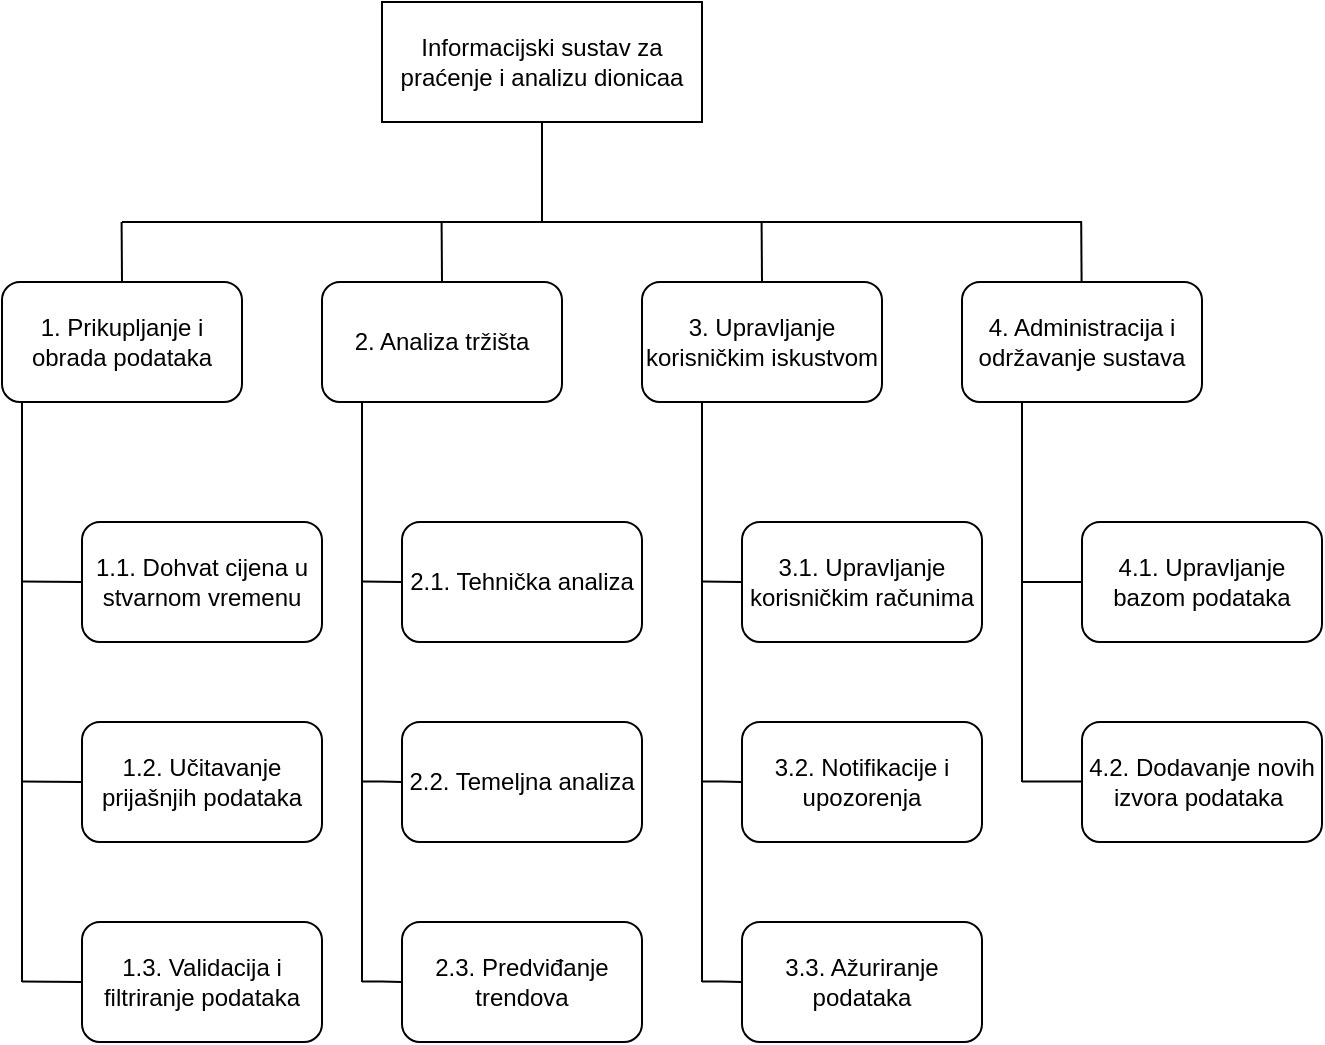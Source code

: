<mxfile version="27.1.5">
  <diagram name="Page-1" id="ah4-4o1aJsZ9hj4hK-Dv">
    <mxGraphModel dx="1181" dy="654" grid="1" gridSize="10" guides="1" tooltips="1" connect="1" arrows="1" fold="1" page="1" pageScale="1" pageWidth="827" pageHeight="1169" math="0" shadow="0">
      <root>
        <mxCell id="0" />
        <mxCell id="1" parent="0" />
        <mxCell id="g1hJZHoWsPPVvcOoxAAN-13" value="&lt;font&gt;Informacijski sustav za praćenje i analizu dionicaa&lt;/font&gt;" style="rounded=0;whiteSpace=wrap;html=1;fontColor=light-dark(#000000,#000000);fillColor=light-dark(#FFFFFF,#E0E0E0);strokeColor=light-dark(#000000,#000000);" parent="1" vertex="1">
          <mxGeometry x="320" y="210" width="160" height="60" as="geometry" />
        </mxCell>
        <mxCell id="K3CmXNry2SXfEpvoEd8a-2" value="&lt;font style=&quot;color: light-dark(rgb(0, 0, 0), rgb(0, 0, 0));&quot;&gt;1. Prikupljanje i obrada podataka&lt;/font&gt;" style="rounded=1;whiteSpace=wrap;html=1;fillColor=light-dark(#FFFFFF,#FFFFFF);" parent="1" vertex="1">
          <mxGeometry x="130" y="350" width="120" height="60" as="geometry" />
        </mxCell>
        <mxCell id="K3CmXNry2SXfEpvoEd8a-4" value="&lt;font style=&quot;color: light-dark(rgb(0, 0, 0), rgb(0, 0, 0));&quot;&gt;2. Analiza tržišta&lt;/font&gt;" style="rounded=1;whiteSpace=wrap;html=1;fillColor=light-dark(#FFFFFF,#FFFFFF);" parent="1" vertex="1">
          <mxGeometry x="290" y="350" width="120" height="60" as="geometry" />
        </mxCell>
        <mxCell id="K3CmXNry2SXfEpvoEd8a-5" value="&lt;font style=&quot;color: light-dark(rgb(0, 0, 0), rgb(0, 0, 0));&quot;&gt;3. Upravljanje korisničkim iskustvom&lt;/font&gt;" style="rounded=1;whiteSpace=wrap;html=1;fillColor=light-dark(#FFFFFF,#FFFFFF);" parent="1" vertex="1">
          <mxGeometry x="450" y="350" width="120" height="60" as="geometry" />
        </mxCell>
        <mxCell id="K3CmXNry2SXfEpvoEd8a-6" value="&lt;font style=&quot;color: light-dark(rgb(0, 0, 0), rgb(0, 0, 0));&quot;&gt;4. Administracija i održavanje sustava&lt;/font&gt;" style="rounded=1;whiteSpace=wrap;html=1;fillColor=light-dark(#FFFFFF,#FFFFFF);" parent="1" vertex="1">
          <mxGeometry x="610" y="350" width="120" height="60" as="geometry" />
        </mxCell>
        <mxCell id="K3CmXNry2SXfEpvoEd8a-7" value="&lt;font style=&quot;color: light-dark(rgb(0, 0, 0), rgb(0, 0, 0));&quot;&gt;1.1. Dohvat cijena u stvarnom vremenu&lt;/font&gt;" style="rounded=1;whiteSpace=wrap;html=1;fillColor=light-dark(#FFFFFF,#FFFFFF);" parent="1" vertex="1">
          <mxGeometry x="170" y="470" width="120" height="60" as="geometry" />
        </mxCell>
        <mxCell id="K3CmXNry2SXfEpvoEd8a-8" value="&lt;font style=&quot;color: light-dark(rgb(0, 0, 0), rgb(0, 0, 0));&quot;&gt;1.2. Učitavanje prijašnjih podataka&lt;/font&gt;" style="rounded=1;whiteSpace=wrap;html=1;fillColor=light-dark(#FFFFFF,#FFFFFF);" parent="1" vertex="1">
          <mxGeometry x="170" y="570" width="120" height="60" as="geometry" />
        </mxCell>
        <mxCell id="K3CmXNry2SXfEpvoEd8a-9" value="&lt;font style=&quot;color: light-dark(rgb(0, 0, 0), rgb(0, 0, 0));&quot;&gt;1.3. Validacija i filtriranje podataka&lt;/font&gt;" style="rounded=1;whiteSpace=wrap;html=1;fillColor=light-dark(#FFFFFF,#FFFFFF);" parent="1" vertex="1">
          <mxGeometry x="170" y="670" width="120" height="60" as="geometry" />
        </mxCell>
        <mxCell id="K3CmXNry2SXfEpvoEd8a-10" value="&lt;font style=&quot;color: light-dark(rgb(0, 0, 0), rgb(0, 0, 0));&quot;&gt;2.1. Tehnička analiza&lt;/font&gt;" style="rounded=1;whiteSpace=wrap;html=1;fillColor=light-dark(#FFFFFF,#FFFFFF);" parent="1" vertex="1">
          <mxGeometry x="330" y="470" width="120" height="60" as="geometry" />
        </mxCell>
        <mxCell id="K3CmXNry2SXfEpvoEd8a-11" value="&lt;font style=&quot;color: light-dark(rgb(0, 0, 0), rgb(0, 0, 0));&quot;&gt;2.2. Temeljna analiza&lt;/font&gt;" style="rounded=1;whiteSpace=wrap;html=1;fillColor=light-dark(#FFFFFF,#FFFFFF);" parent="1" vertex="1">
          <mxGeometry x="330" y="570" width="120" height="60" as="geometry" />
        </mxCell>
        <mxCell id="K3CmXNry2SXfEpvoEd8a-12" value="&lt;font style=&quot;color: light-dark(rgb(0, 0, 0), rgb(0, 0, 0));&quot;&gt;2.3. Predviđanje trendova&lt;/font&gt;" style="rounded=1;whiteSpace=wrap;html=1;fillColor=light-dark(#FFFFFF,#FFFFFF);" parent="1" vertex="1">
          <mxGeometry x="330" y="670" width="120" height="60" as="geometry" />
        </mxCell>
        <mxCell id="K3CmXNry2SXfEpvoEd8a-13" value="&lt;font style=&quot;color: light-dark(rgb(0, 0, 0), rgb(0, 0, 0));&quot;&gt;3.1. Upravljanje korisničkim računima&lt;/font&gt;" style="rounded=1;whiteSpace=wrap;html=1;fillColor=light-dark(#FFFFFF,#FFFFFF);" parent="1" vertex="1">
          <mxGeometry x="500" y="470" width="120" height="60" as="geometry" />
        </mxCell>
        <mxCell id="K3CmXNry2SXfEpvoEd8a-14" value="&lt;font style=&quot;color: light-dark(rgb(0, 0, 0), rgb(0, 0, 0));&quot;&gt;3.2. Notifikacije i upozorenja&lt;/font&gt;" style="rounded=1;whiteSpace=wrap;html=1;fillColor=light-dark(#FFFFFF,#FFFFFF);" parent="1" vertex="1">
          <mxGeometry x="500" y="570" width="120" height="60" as="geometry" />
        </mxCell>
        <mxCell id="K3CmXNry2SXfEpvoEd8a-16" value="&lt;font style=&quot;color: light-dark(rgb(0, 0, 0), rgb(0, 0, 0));&quot;&gt;4.1. Upravljanje bazom podataka&lt;/font&gt;" style="rounded=1;whiteSpace=wrap;html=1;fillColor=light-dark(#FFFFFF,#FFFFFF);" parent="1" vertex="1">
          <mxGeometry x="670" y="470" width="120" height="60" as="geometry" />
        </mxCell>
        <mxCell id="K3CmXNry2SXfEpvoEd8a-17" value="&lt;font style=&quot;color: light-dark(rgb(0, 0, 0), rgb(0, 0, 0));&quot;&gt;3.3. Ažuriranje podataka&lt;/font&gt;" style="rounded=1;whiteSpace=wrap;html=1;fillColor=light-dark(#FFFFFF,#FFFFFF);" parent="1" vertex="1">
          <mxGeometry x="500" y="670" width="120" height="60" as="geometry" />
        </mxCell>
        <mxCell id="K3CmXNry2SXfEpvoEd8a-19" value="&lt;font style=&quot;color: light-dark(rgb(0, 0, 0), rgb(0, 0, 0));&quot;&gt;4.2. Dodavanje novih izvora podataka&amp;nbsp;&lt;/font&gt;" style="rounded=1;whiteSpace=wrap;html=1;fillColor=light-dark(#FFFFFF,#FFFFFF);" parent="1" vertex="1">
          <mxGeometry x="670" y="570" width="120" height="60" as="geometry" />
        </mxCell>
        <mxCell id="zu8j-n_XuS7JmLwN81Zv-3" value="" style="endArrow=none;html=1;rounded=0;" edge="1" parent="1">
          <mxGeometry width="50" height="50" relative="1" as="geometry">
            <mxPoint x="190" y="320" as="sourcePoint" />
            <mxPoint x="670" y="320" as="targetPoint" />
          </mxGeometry>
        </mxCell>
        <mxCell id="zu8j-n_XuS7JmLwN81Zv-4" value="" style="endArrow=none;html=1;rounded=0;entryX=0.5;entryY=1;entryDx=0;entryDy=0;" edge="1" parent="1" target="g1hJZHoWsPPVvcOoxAAN-13">
          <mxGeometry width="50" height="50" relative="1" as="geometry">
            <mxPoint x="400" y="320" as="sourcePoint" />
            <mxPoint x="430" y="390" as="targetPoint" />
          </mxGeometry>
        </mxCell>
        <mxCell id="zu8j-n_XuS7JmLwN81Zv-5" value="" style="endArrow=none;html=1;rounded=0;entryX=0.5;entryY=1;entryDx=0;entryDy=0;" edge="1" parent="1">
          <mxGeometry width="50" height="50" relative="1" as="geometry">
            <mxPoint x="190" y="350" as="sourcePoint" />
            <mxPoint x="189.8" y="320" as="targetPoint" />
          </mxGeometry>
        </mxCell>
        <mxCell id="zu8j-n_XuS7JmLwN81Zv-6" value="" style="endArrow=none;html=1;rounded=0;entryX=0.5;entryY=1;entryDx=0;entryDy=0;" edge="1" parent="1">
          <mxGeometry width="50" height="50" relative="1" as="geometry">
            <mxPoint x="350" y="350" as="sourcePoint" />
            <mxPoint x="349.8" y="320" as="targetPoint" />
          </mxGeometry>
        </mxCell>
        <mxCell id="zu8j-n_XuS7JmLwN81Zv-7" value="" style="endArrow=none;html=1;rounded=0;entryX=0.5;entryY=1;entryDx=0;entryDy=0;" edge="1" parent="1">
          <mxGeometry width="50" height="50" relative="1" as="geometry">
            <mxPoint x="510" y="350" as="sourcePoint" />
            <mxPoint x="509.8" y="320" as="targetPoint" />
          </mxGeometry>
        </mxCell>
        <mxCell id="zu8j-n_XuS7JmLwN81Zv-8" value="" style="endArrow=none;html=1;rounded=0;entryX=0.5;entryY=1;entryDx=0;entryDy=0;" edge="1" parent="1">
          <mxGeometry width="50" height="50" relative="1" as="geometry">
            <mxPoint x="669.8" y="350" as="sourcePoint" />
            <mxPoint x="669.6" y="320" as="targetPoint" />
          </mxGeometry>
        </mxCell>
        <mxCell id="zu8j-n_XuS7JmLwN81Zv-9" value="" style="endArrow=none;html=1;rounded=0;entryX=0.25;entryY=1;entryDx=0;entryDy=0;" edge="1" parent="1" target="K3CmXNry2SXfEpvoEd8a-6">
          <mxGeometry width="50" height="50" relative="1" as="geometry">
            <mxPoint x="640" y="600" as="sourcePoint" />
            <mxPoint x="630" y="450" as="targetPoint" />
          </mxGeometry>
        </mxCell>
        <mxCell id="zu8j-n_XuS7JmLwN81Zv-10" value="" style="endArrow=none;html=1;rounded=0;entryX=0;entryY=0.5;entryDx=0;entryDy=0;" edge="1" parent="1" target="K3CmXNry2SXfEpvoEd8a-16">
          <mxGeometry width="50" height="50" relative="1" as="geometry">
            <mxPoint x="640" y="500" as="sourcePoint" />
            <mxPoint x="1220" y="430" as="targetPoint" />
          </mxGeometry>
        </mxCell>
        <mxCell id="zu8j-n_XuS7JmLwN81Zv-11" value="" style="endArrow=none;html=1;rounded=0;entryX=0;entryY=0.5;entryDx=0;entryDy=0;" edge="1" parent="1">
          <mxGeometry width="50" height="50" relative="1" as="geometry">
            <mxPoint x="640" y="599.8" as="sourcePoint" />
            <mxPoint x="670" y="599.8" as="targetPoint" />
          </mxGeometry>
        </mxCell>
        <mxCell id="zu8j-n_XuS7JmLwN81Zv-12" value="" style="endArrow=none;html=1;rounded=0;entryX=0.25;entryY=1;entryDx=0;entryDy=0;" edge="1" parent="1" target="K3CmXNry2SXfEpvoEd8a-5">
          <mxGeometry width="50" height="50" relative="1" as="geometry">
            <mxPoint x="480" y="700" as="sourcePoint" />
            <mxPoint x="470" y="430" as="targetPoint" />
          </mxGeometry>
        </mxCell>
        <mxCell id="zu8j-n_XuS7JmLwN81Zv-13" value="" style="endArrow=none;html=1;rounded=0;" edge="1" parent="1">
          <mxGeometry width="50" height="50" relative="1" as="geometry">
            <mxPoint x="480" y="499.8" as="sourcePoint" />
            <mxPoint x="500" y="500" as="targetPoint" />
          </mxGeometry>
        </mxCell>
        <mxCell id="zu8j-n_XuS7JmLwN81Zv-14" value="" style="endArrow=none;html=1;rounded=0;" edge="1" parent="1">
          <mxGeometry width="50" height="50" relative="1" as="geometry">
            <mxPoint x="480" y="599.8" as="sourcePoint" />
            <mxPoint x="500" y="600" as="targetPoint" />
            <Array as="points">
              <mxPoint x="490" y="599.8" />
            </Array>
          </mxGeometry>
        </mxCell>
        <mxCell id="zu8j-n_XuS7JmLwN81Zv-15" value="" style="endArrow=none;html=1;rounded=0;" edge="1" parent="1">
          <mxGeometry width="50" height="50" relative="1" as="geometry">
            <mxPoint x="480" y="699.8" as="sourcePoint" />
            <mxPoint x="500" y="700" as="targetPoint" />
            <Array as="points">
              <mxPoint x="490" y="699.8" />
            </Array>
          </mxGeometry>
        </mxCell>
        <mxCell id="zu8j-n_XuS7JmLwN81Zv-16" value="" style="endArrow=none;html=1;rounded=0;entryX=0.25;entryY=1;entryDx=0;entryDy=0;" edge="1" parent="1">
          <mxGeometry width="50" height="50" relative="1" as="geometry">
            <mxPoint x="140" y="700" as="sourcePoint" />
            <mxPoint x="140" y="410" as="targetPoint" />
          </mxGeometry>
        </mxCell>
        <mxCell id="zu8j-n_XuS7JmLwN81Zv-17" value="" style="endArrow=none;html=1;rounded=0;" edge="1" parent="1">
          <mxGeometry width="50" height="50" relative="1" as="geometry">
            <mxPoint x="310" y="499.8" as="sourcePoint" />
            <mxPoint x="330" y="500" as="targetPoint" />
          </mxGeometry>
        </mxCell>
        <mxCell id="zu8j-n_XuS7JmLwN81Zv-18" value="" style="endArrow=none;html=1;rounded=0;" edge="1" parent="1">
          <mxGeometry width="50" height="50" relative="1" as="geometry">
            <mxPoint x="310" y="599.8" as="sourcePoint" />
            <mxPoint x="330" y="600" as="targetPoint" />
            <Array as="points">
              <mxPoint x="320" y="599.8" />
            </Array>
          </mxGeometry>
        </mxCell>
        <mxCell id="zu8j-n_XuS7JmLwN81Zv-19" value="" style="endArrow=none;html=1;rounded=0;" edge="1" parent="1">
          <mxGeometry width="50" height="50" relative="1" as="geometry">
            <mxPoint x="310" y="699.8" as="sourcePoint" />
            <mxPoint x="330" y="700" as="targetPoint" />
            <Array as="points">
              <mxPoint x="320" y="699.8" />
            </Array>
          </mxGeometry>
        </mxCell>
        <mxCell id="zu8j-n_XuS7JmLwN81Zv-20" value="" style="endArrow=none;html=1;rounded=0;entryX=0.25;entryY=1;entryDx=0;entryDy=0;" edge="1" parent="1">
          <mxGeometry width="50" height="50" relative="1" as="geometry">
            <mxPoint x="310" y="700" as="sourcePoint" />
            <mxPoint x="310" y="410" as="targetPoint" />
          </mxGeometry>
        </mxCell>
        <mxCell id="zu8j-n_XuS7JmLwN81Zv-21" value="" style="endArrow=none;html=1;rounded=0;entryX=0;entryY=0.5;entryDx=0;entryDy=0;" edge="1" parent="1" target="K3CmXNry2SXfEpvoEd8a-7">
          <mxGeometry width="50" height="50" relative="1" as="geometry">
            <mxPoint x="140" y="499.8" as="sourcePoint" />
            <mxPoint x="160" y="500.0" as="targetPoint" />
          </mxGeometry>
        </mxCell>
        <mxCell id="zu8j-n_XuS7JmLwN81Zv-22" value="" style="endArrow=none;html=1;rounded=0;entryX=0;entryY=0.5;entryDx=0;entryDy=0;" edge="1" parent="1">
          <mxGeometry width="50" height="50" relative="1" as="geometry">
            <mxPoint x="140" y="599.8" as="sourcePoint" />
            <mxPoint x="170" y="600" as="targetPoint" />
          </mxGeometry>
        </mxCell>
        <mxCell id="zu8j-n_XuS7JmLwN81Zv-23" value="" style="endArrow=none;html=1;rounded=0;entryX=0;entryY=0.5;entryDx=0;entryDy=0;" edge="1" parent="1">
          <mxGeometry width="50" height="50" relative="1" as="geometry">
            <mxPoint x="140" y="699.8" as="sourcePoint" />
            <mxPoint x="170" y="700" as="targetPoint" />
          </mxGeometry>
        </mxCell>
      </root>
    </mxGraphModel>
  </diagram>
</mxfile>
